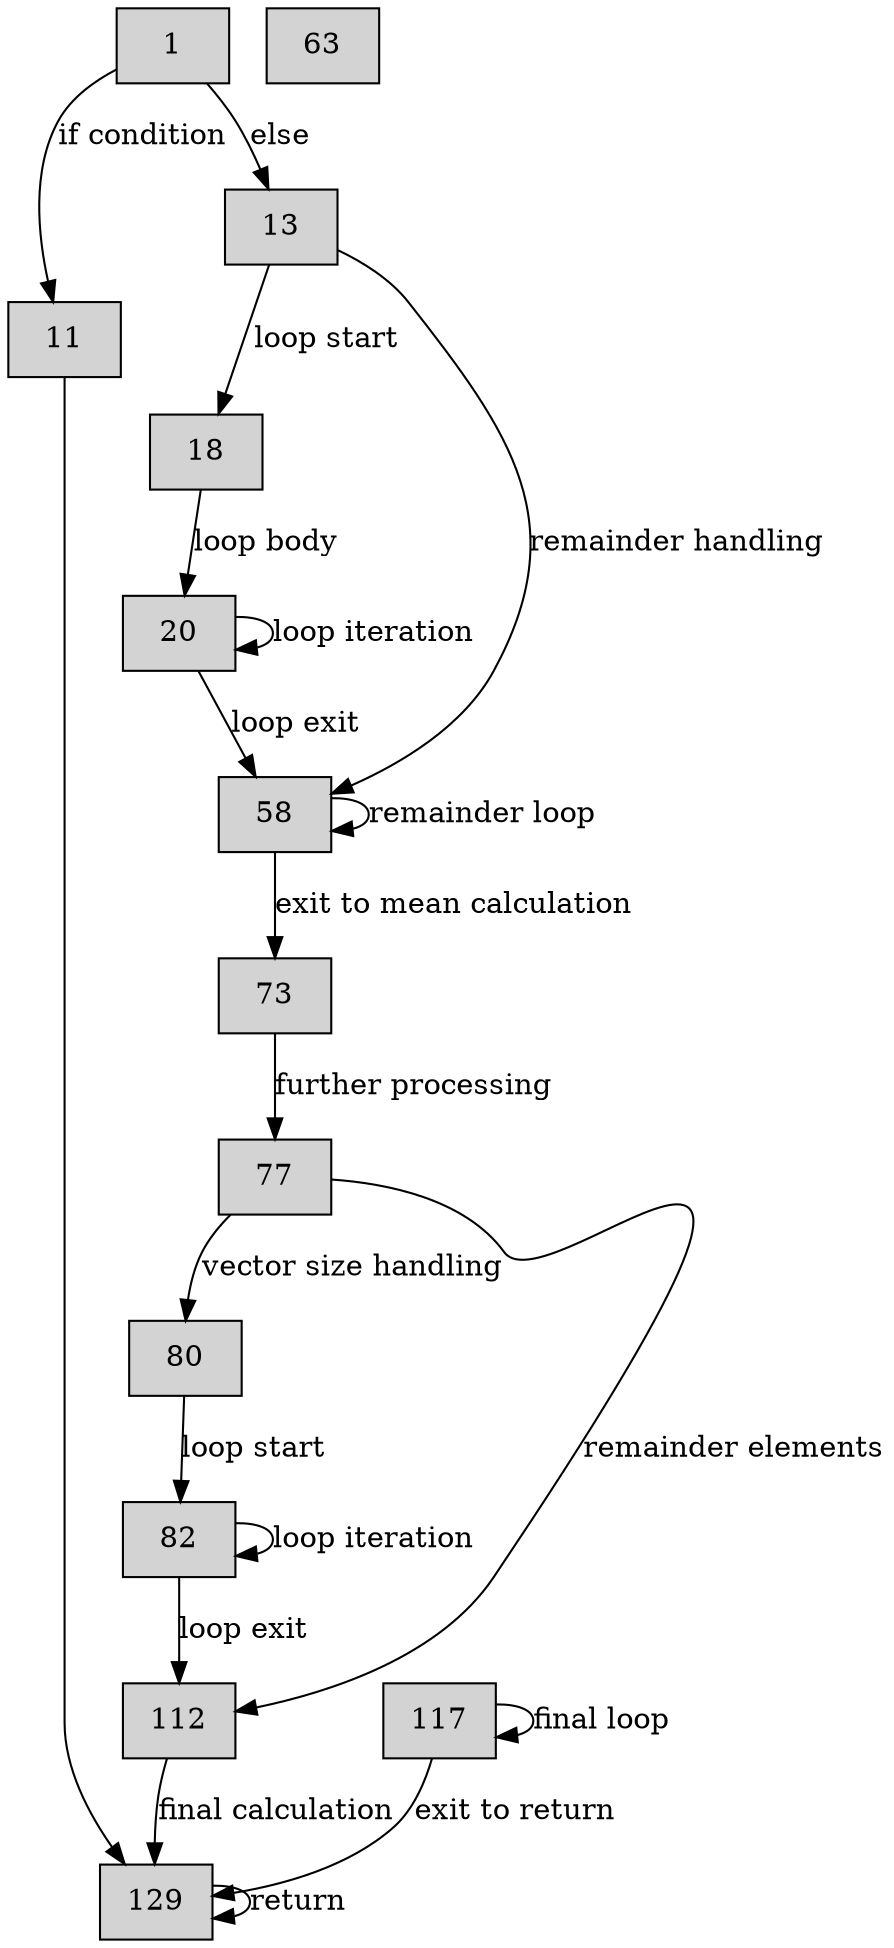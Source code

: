 digraph CFG {
    node[shape=box, style=filled];
    
    1[label="1"];
    11[label="11"];
    13[label="13"];
    18[label="18"];
    20[label="20"];
    58[label="58"];
    63[label="63"];
    73[label="73"];
    77[label="77"];
    80[label="80"];
    82[label="82"];
    112[label="112"];
    117[label="117"];
    129[label="129"];
    
    // Edges represent control flow between blocks
    1 -> 11[label="if condition"];
    1 -> 13[label="else"];
    
    11 -> 129;
    
    13 -> 18[label="loop start"];
    13 -> 58[label="remainder handling"];
    
    18 -> 20[label="loop body"];
    20 -> 20[label="loop iteration"];
    20 -> 58[label="loop exit"];
    
    58 -> 58[label="remainder loop"];
    58 -> 73[label="exit to mean calculation"];
    
    73 -> 77[label="further processing"];
    
    77 -> 80[label="vector size handling"];
    77 -> 112[label="remainder elements"];
    
    80 -> 82[label="loop start"];
    82 -> 82[label="loop iteration"];
    82 -> 112[label="loop exit"];
    
    112 -> 129[label="final calculation"];
    
    117 -> 117[label="final loop"];
    117 -> 129[label="exit to return"];
    
    129 -> 129[label="return"];
}